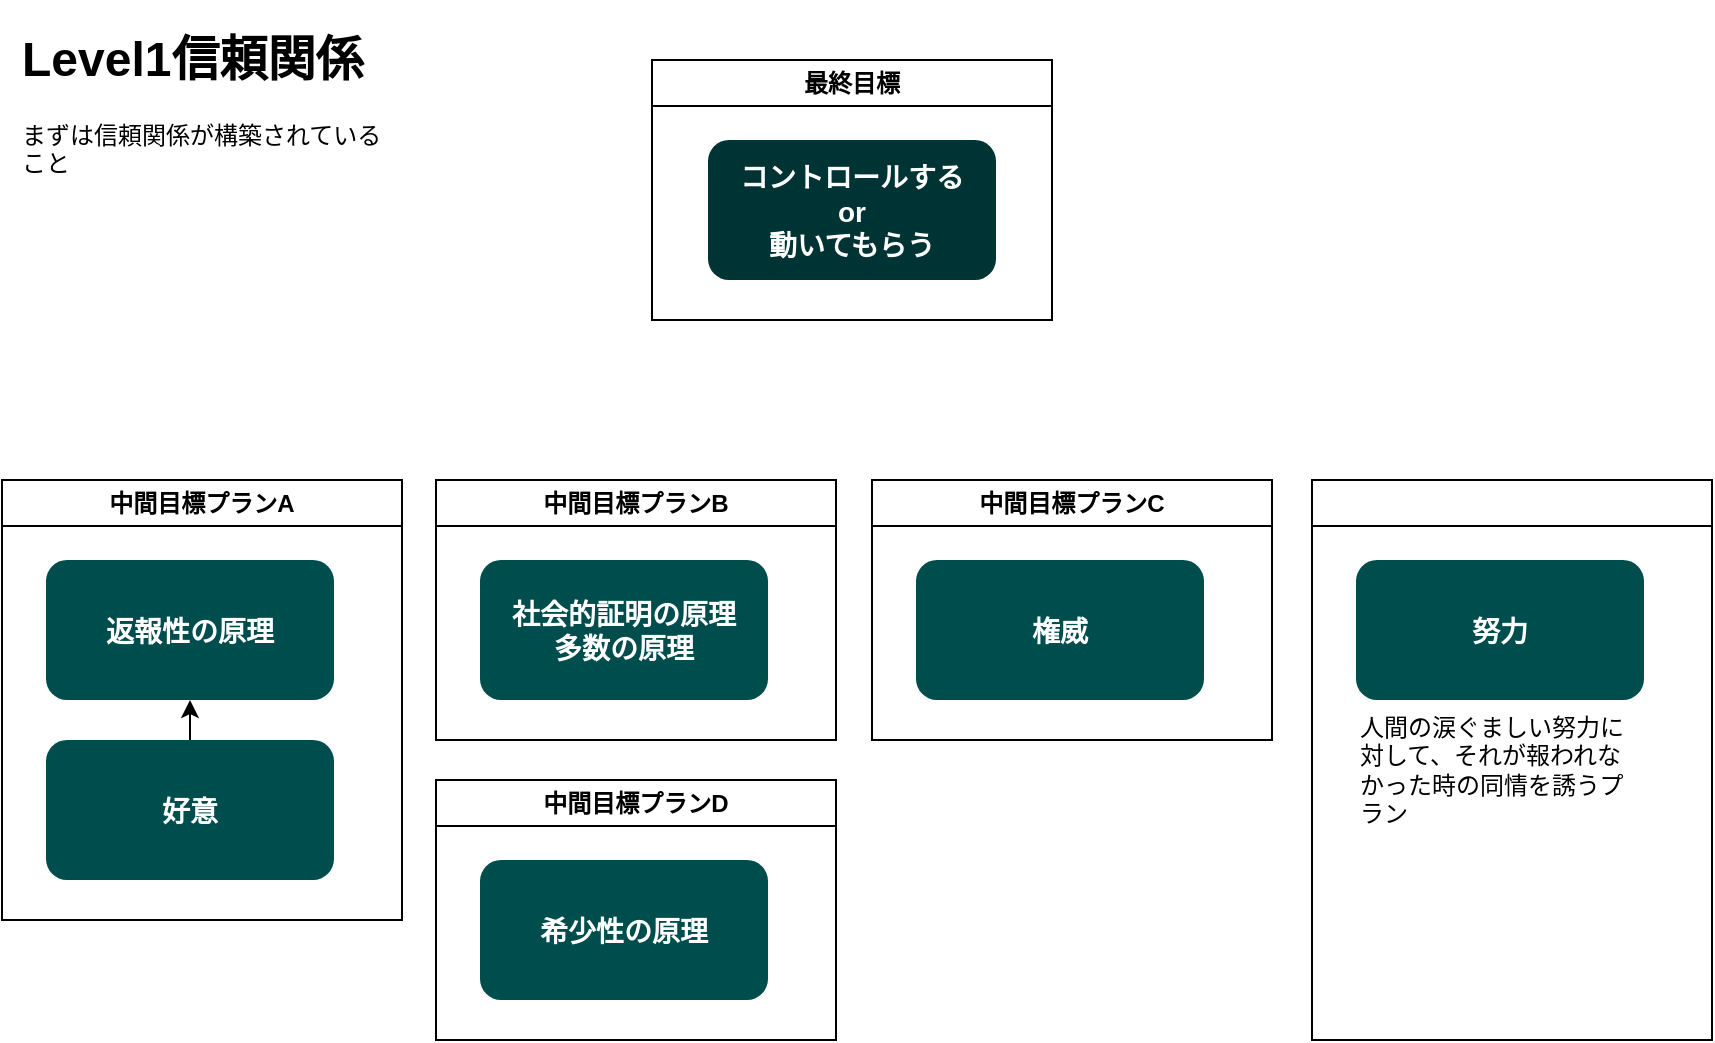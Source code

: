 <mxfile>
    <diagram name="ページ1" id="16POWw2BMLzCoKCeQJE8">
        <mxGraphModel dx="949" dy="578" grid="1" gridSize="10" guides="1" tooltips="1" connect="1" arrows="1" fold="1" page="1" pageScale="1" pageWidth="827" pageHeight="1169" math="0" shadow="0">
            <root>
                <mxCell id="0"/>
                <mxCell id="1" parent="0"/>
                <mxCell id="2" value="&lt;h1&gt;Level1信頼関係&lt;/h1&gt;&lt;p&gt;まずは信頼関係が構築されていること&lt;/p&gt;" style="text;html=1;strokeColor=none;fillColor=none;spacing=5;spacingTop=-20;whiteSpace=wrap;overflow=hidden;rounded=0;" vertex="1" parent="1">
                    <mxGeometry x="40" y="110" width="190" height="120" as="geometry"/>
                </mxCell>
                <mxCell id="5" value="最終目標" style="swimlane;whiteSpace=wrap;html=1;fillColor=#FFFFFF;" vertex="1" parent="1">
                    <mxGeometry x="360" y="130" width="200" height="130" as="geometry"/>
                </mxCell>
                <mxCell id="4" value="コントロールする&#10;or&#10;動いてもらう" style="rounded=1;fillColor=#003333;strokeColor=none;shadow=0;gradientColor=none;fontStyle=1;fontColor=#FFFFFF;fontSize=14;" vertex="1" parent="5">
                    <mxGeometry x="28" y="40" width="144" height="70" as="geometry"/>
                </mxCell>
                <mxCell id="6" value="中間目標プランA" style="swimlane;whiteSpace=wrap;html=1;fillColor=#FFFFFF;" vertex="1" parent="1">
                    <mxGeometry x="35" y="340" width="200" height="220" as="geometry"/>
                </mxCell>
                <mxCell id="16" style="edgeStyle=none;html=1;" edge="1" parent="6" source="10" target="3">
                    <mxGeometry relative="1" as="geometry"/>
                </mxCell>
                <mxCell id="10" value="好意" style="rounded=1;fillColor=#004D4D;strokeColor=none;shadow=0;gradientColor=none;fontStyle=1;fontColor=#FFFFFF;fontSize=14;" vertex="1" parent="6">
                    <mxGeometry x="22" y="130" width="144" height="70" as="geometry"/>
                </mxCell>
                <mxCell id="3" value="返報性の原理" style="rounded=1;fillColor=#004D4D;strokeColor=none;shadow=0;gradientColor=none;fontStyle=1;fontColor=#FFFFFF;fontSize=14;" vertex="1" parent="6">
                    <mxGeometry x="22" y="40" width="144" height="70" as="geometry"/>
                </mxCell>
                <mxCell id="8" value="中間目標プランB" style="swimlane;whiteSpace=wrap;html=1;fillColor=#FFFFFF;" vertex="1" parent="1">
                    <mxGeometry x="252" y="340" width="200" height="130" as="geometry"/>
                </mxCell>
                <mxCell id="9" value="社会的証明の原理&#10;多数の原理" style="rounded=1;fillColor=#004D4D;strokeColor=none;shadow=0;gradientColor=none;fontStyle=1;fontColor=#FFFFFF;fontSize=14;" vertex="1" parent="8">
                    <mxGeometry x="22" y="40" width="144" height="70" as="geometry"/>
                </mxCell>
                <mxCell id="11" value="中間目標プランC" style="swimlane;whiteSpace=wrap;html=1;fillColor=#FFFFFF;" vertex="1" parent="1">
                    <mxGeometry x="470" y="340" width="200" height="130" as="geometry"/>
                </mxCell>
                <mxCell id="12" value="権威" style="rounded=1;fillColor=#004D4D;strokeColor=none;shadow=0;gradientColor=none;fontStyle=1;fontColor=#FFFFFF;fontSize=14;" vertex="1" parent="11">
                    <mxGeometry x="22" y="40" width="144" height="70" as="geometry"/>
                </mxCell>
                <mxCell id="13" value="中間目標プランD" style="swimlane;whiteSpace=wrap;html=1;fillColor=#FFFFFF;" vertex="1" parent="1">
                    <mxGeometry x="252" y="490" width="200" height="130" as="geometry"/>
                </mxCell>
                <mxCell id="14" value="希少性の原理" style="rounded=1;fillColor=#004D4D;strokeColor=none;shadow=0;gradientColor=none;fontStyle=1;fontColor=#FFFFFF;fontSize=14;" vertex="1" parent="13">
                    <mxGeometry x="22" y="40" width="144" height="70" as="geometry"/>
                </mxCell>
                <mxCell id="17" value="" style="swimlane;whiteSpace=wrap;html=1;fillColor=#FFFFFF;" vertex="1" parent="1">
                    <mxGeometry x="690" y="340" width="200" height="280" as="geometry"/>
                </mxCell>
                <mxCell id="18" value="努力" style="rounded=1;fillColor=#004D4D;strokeColor=none;shadow=0;gradientColor=none;fontStyle=1;fontColor=#FFFFFF;fontSize=14;" vertex="1" parent="17">
                    <mxGeometry x="22" y="40" width="144" height="70" as="geometry"/>
                </mxCell>
                <mxCell id="29" value="人間の涙ぐましい努力に対して、それが報われなかった時の同情を誘うプラン" style="text;html=1;strokeColor=none;fillColor=none;align=left;verticalAlign=middle;whiteSpace=wrap;rounded=0;" vertex="1" parent="17">
                    <mxGeometry x="22" y="120" width="138" height="50" as="geometry"/>
                </mxCell>
            </root>
        </mxGraphModel>
    </diagram>
</mxfile>